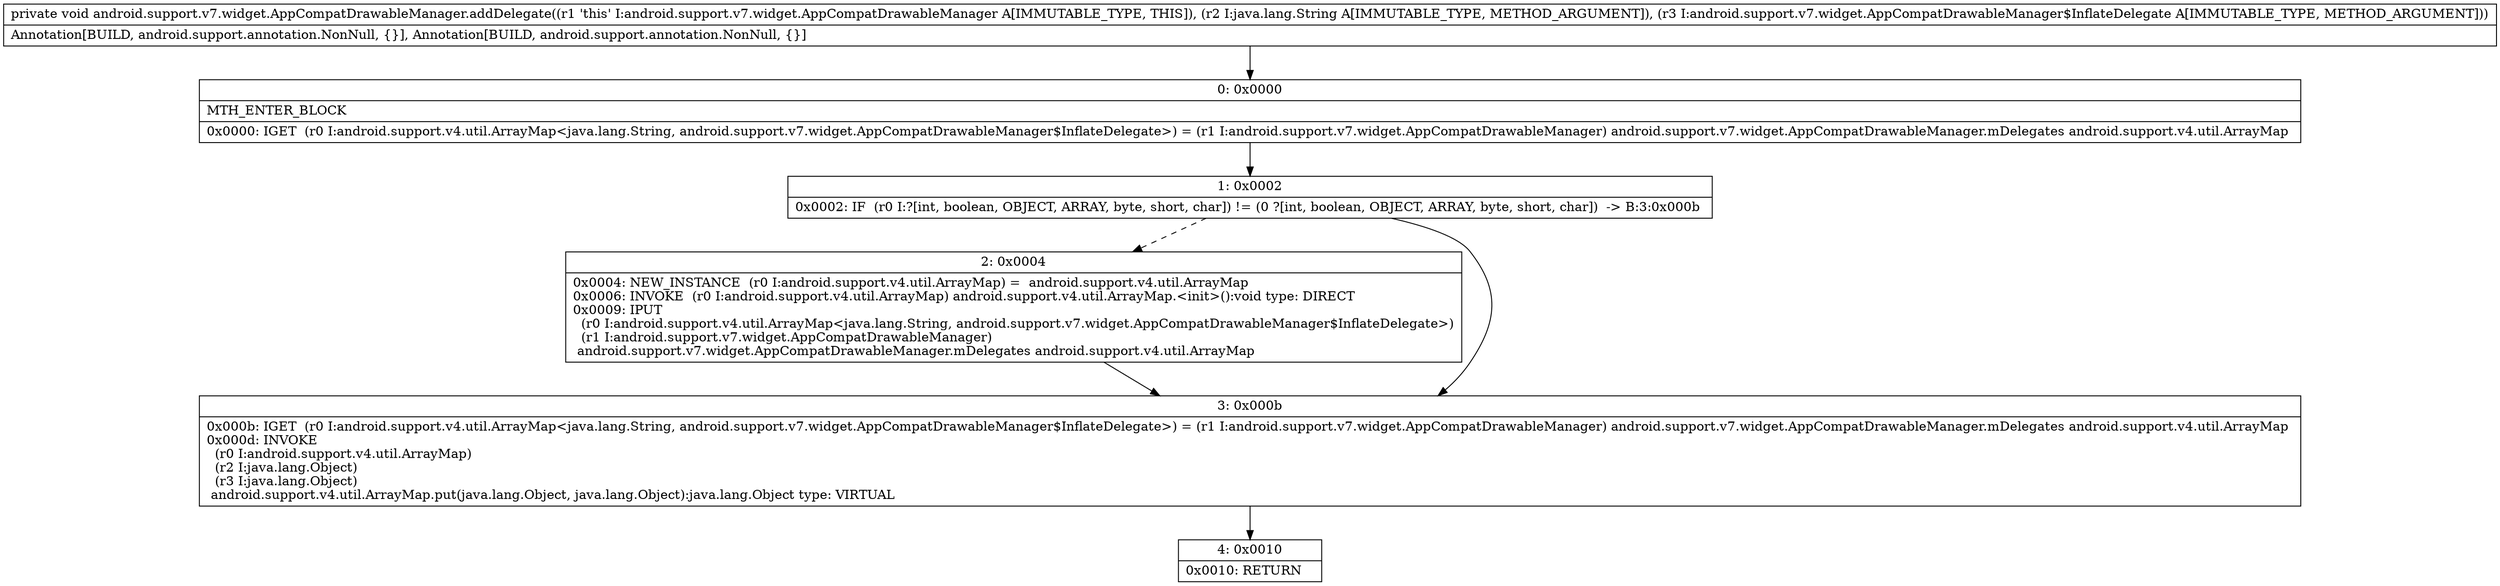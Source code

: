 digraph "CFG forandroid.support.v7.widget.AppCompatDrawableManager.addDelegate(Ljava\/lang\/String;Landroid\/support\/v7\/widget\/AppCompatDrawableManager$InflateDelegate;)V" {
Node_0 [shape=record,label="{0\:\ 0x0000|MTH_ENTER_BLOCK\l|0x0000: IGET  (r0 I:android.support.v4.util.ArrayMap\<java.lang.String, android.support.v7.widget.AppCompatDrawableManager$InflateDelegate\>) = (r1 I:android.support.v7.widget.AppCompatDrawableManager) android.support.v7.widget.AppCompatDrawableManager.mDelegates android.support.v4.util.ArrayMap \l}"];
Node_1 [shape=record,label="{1\:\ 0x0002|0x0002: IF  (r0 I:?[int, boolean, OBJECT, ARRAY, byte, short, char]) != (0 ?[int, boolean, OBJECT, ARRAY, byte, short, char])  \-\> B:3:0x000b \l}"];
Node_2 [shape=record,label="{2\:\ 0x0004|0x0004: NEW_INSTANCE  (r0 I:android.support.v4.util.ArrayMap) =  android.support.v4.util.ArrayMap \l0x0006: INVOKE  (r0 I:android.support.v4.util.ArrayMap) android.support.v4.util.ArrayMap.\<init\>():void type: DIRECT \l0x0009: IPUT  \l  (r0 I:android.support.v4.util.ArrayMap\<java.lang.String, android.support.v7.widget.AppCompatDrawableManager$InflateDelegate\>)\l  (r1 I:android.support.v7.widget.AppCompatDrawableManager)\l android.support.v7.widget.AppCompatDrawableManager.mDelegates android.support.v4.util.ArrayMap \l}"];
Node_3 [shape=record,label="{3\:\ 0x000b|0x000b: IGET  (r0 I:android.support.v4.util.ArrayMap\<java.lang.String, android.support.v7.widget.AppCompatDrawableManager$InflateDelegate\>) = (r1 I:android.support.v7.widget.AppCompatDrawableManager) android.support.v7.widget.AppCompatDrawableManager.mDelegates android.support.v4.util.ArrayMap \l0x000d: INVOKE  \l  (r0 I:android.support.v4.util.ArrayMap)\l  (r2 I:java.lang.Object)\l  (r3 I:java.lang.Object)\l android.support.v4.util.ArrayMap.put(java.lang.Object, java.lang.Object):java.lang.Object type: VIRTUAL \l}"];
Node_4 [shape=record,label="{4\:\ 0x0010|0x0010: RETURN   \l}"];
MethodNode[shape=record,label="{private void android.support.v7.widget.AppCompatDrawableManager.addDelegate((r1 'this' I:android.support.v7.widget.AppCompatDrawableManager A[IMMUTABLE_TYPE, THIS]), (r2 I:java.lang.String A[IMMUTABLE_TYPE, METHOD_ARGUMENT]), (r3 I:android.support.v7.widget.AppCompatDrawableManager$InflateDelegate A[IMMUTABLE_TYPE, METHOD_ARGUMENT]))  | Annotation[BUILD, android.support.annotation.NonNull, \{\}], Annotation[BUILD, android.support.annotation.NonNull, \{\}]\l}"];
MethodNode -> Node_0;
Node_0 -> Node_1;
Node_1 -> Node_2[style=dashed];
Node_1 -> Node_3;
Node_2 -> Node_3;
Node_3 -> Node_4;
}

